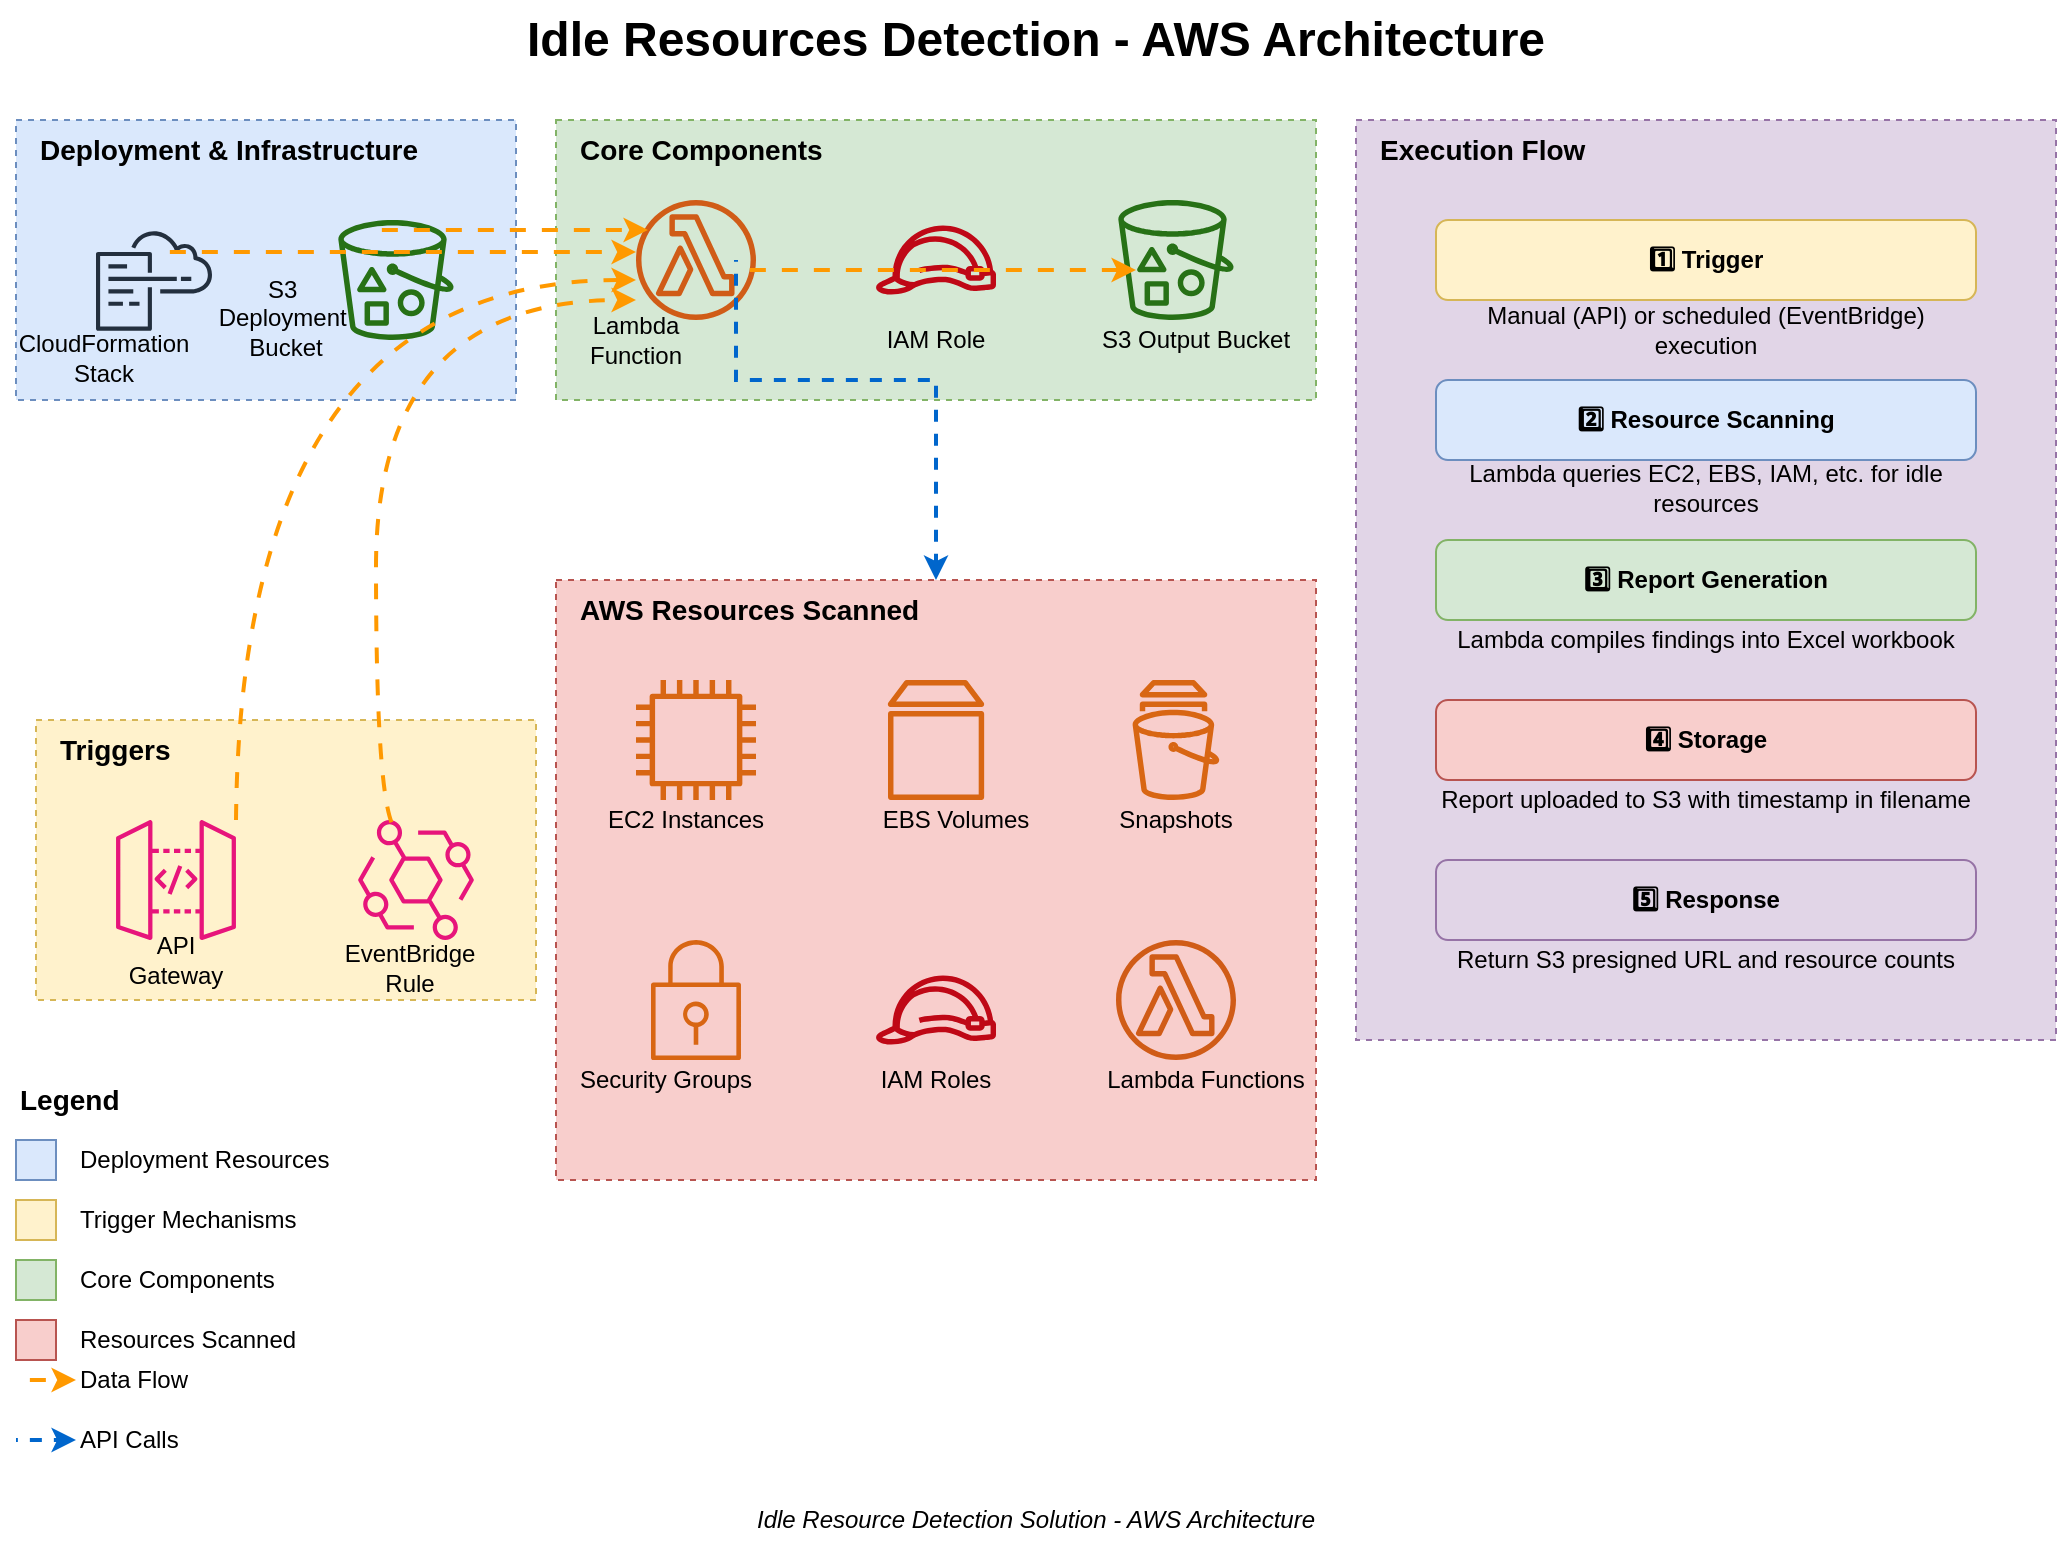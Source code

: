 <mxfile version="27.0.9">
  <diagram id="idle-resources-architecture" name="Idle Resources Architecture">
    <mxGraphModel dx="1426" dy="907" grid="0" gridSize="10" guides="1" tooltips="1" connect="1" arrows="1" fold="1" page="1" pageScale="1" pageWidth="1100" pageHeight="850" math="0" shadow="0">
      <root>
        <mxCell id="0" />
        <mxCell id="1" parent="0" />
        <mxCell id="title" value="&lt;font style=&quot;font-size: 24px&quot;&gt;&lt;b&gt;Idle Resources Detection - AWS Architecture&lt;/b&gt;&lt;/font&gt;" style="text;html=1;strokeColor=none;fillColor=none;align=center;verticalAlign=middle;whiteSpace=wrap;rounded=0;" parent="1" vertex="1">
          <mxGeometry x="250" y="20" width="600" height="40" as="geometry" />
        </mxCell>
        <mxCell id="deployment_section" value="Deployment &amp; Infrastructure" style="fillColor=#dae8fc;strokeColor=#6c8ebf;dashed=1;verticalAlign=top;align=left;spacingLeft=10;fontSize=14;container=1;collapsible=0;points=[[0,0],[0.25,0],[0.5,0],[0.75,0],[1,0],[1,0.25],[1,0.5],[1,0.75],[1,1],[0.75,1],[0.5,1],[0.25,1],[0,1],[0,0.75],[0,0.5],[0,0.25]];fontStyle=1" parent="1" vertex="1">
          <mxGeometry x="40" y="80" width="250" height="140" as="geometry" />
        </mxCell>
        <mxCell id="cloudformation" value="" style="outlineConnect=0;fontColor=#232F3E;gradientColor=none;fillColor=#232F3E;strokeColor=none;dashed=0;verticalLabelPosition=bottom;verticalAlign=top;align=center;html=1;fontSize=12;fontStyle=0;aspect=fixed;pointerEvents=1;shape=mxgraph.aws4.cloudformation;labelBackgroundColor=#ffffff;" parent="deployment_section" vertex="1">
          <mxGeometry x="40" y="50" width="58" height="60" as="geometry" />
        </mxCell>
        <mxCell id="cloudformation_label" value="CloudFormation Stack" style="text;html=1;strokeColor=none;fillColor=none;align=center;verticalAlign=middle;whiteSpace=wrap;rounded=0;" parent="deployment_section" vertex="1">
          <mxGeometry x="4" y="109" width="80" height="20" as="geometry" />
        </mxCell>
        <mxCell id="s3bucket_deployment" value="" style="outlineConnect=0;fontColor=#232F3E;gradientColor=none;fillColor=#277116;strokeColor=none;dashed=0;verticalLabelPosition=bottom;verticalAlign=top;align=center;html=1;fontSize=12;fontStyle=0;aspect=fixed;pointerEvents=1;shape=mxgraph.aws4.bucket_with_objects;" parent="deployment_section" vertex="1">
          <mxGeometry x="160" y="50" width="60" height="60" as="geometry" />
        </mxCell>
        <mxCell id="s3bucket_deployment_label" value="S3&amp;nbsp;&lt;div&gt;Deployment&amp;nbsp;&lt;/div&gt;&lt;div&gt;Bucket&lt;/div&gt;" style="text;html=1;strokeColor=none;fillColor=none;align=center;verticalAlign=middle;whiteSpace=wrap;rounded=0;" parent="deployment_section" vertex="1">
          <mxGeometry x="70" y="89" width="130" height="20" as="geometry" />
        </mxCell>
        <mxCell id="triggers_section" value="Triggers" style="fillColor=#fff2cc;strokeColor=#d6b656;dashed=1;verticalAlign=top;align=left;spacingLeft=10;fontSize=14;container=1;collapsible=0;points=[[0,0],[0.25,0],[0.5,0],[0.75,0],[1,0],[1,0.25],[1,0.5],[1,0.75],[1,1],[0.75,1],[0.5,1],[0.25,1],[0,1],[0,0.75],[0,0.5],[0,0.25]];fontStyle=1" parent="1" vertex="1">
          <mxGeometry x="50" y="380" width="250" height="140" as="geometry" />
        </mxCell>
        <mxCell id="apigateway" value="" style="outlineConnect=0;fontColor=#232F3E;gradientColor=none;fillColor=#E7157B;strokeColor=none;dashed=0;verticalLabelPosition=bottom;verticalAlign=top;align=center;html=1;fontSize=12;fontStyle=0;aspect=fixed;pointerEvents=1;shape=mxgraph.aws4.api_gateway;" parent="triggers_section" vertex="1">
          <mxGeometry x="40" y="50" width="60" height="60" as="geometry" />
        </mxCell>
        <mxCell id="apigateway_label" value="API Gateway" style="text;html=1;strokeColor=none;fillColor=none;align=center;verticalAlign=middle;whiteSpace=wrap;rounded=0;" parent="triggers_section" vertex="1">
          <mxGeometry x="40" y="110" width="60" height="20" as="geometry" />
        </mxCell>
        <mxCell id="eventbridge" value="" style="outlineConnect=0;fontColor=#232F3E;gradientColor=none;fillColor=#E7157B;strokeColor=none;dashed=0;verticalLabelPosition=bottom;verticalAlign=top;align=center;html=1;fontSize=12;fontStyle=0;aspect=fixed;pointerEvents=1;shape=mxgraph.aws4.eventbridge;" parent="triggers_section" vertex="1">
          <mxGeometry x="160" y="50" width="60" height="60" as="geometry" />
        </mxCell>
        <mxCell id="eventbridge_label" value="EventBridge Rule" style="text;html=1;strokeColor=none;fillColor=none;align=center;verticalAlign=middle;whiteSpace=wrap;rounded=0;" parent="triggers_section" vertex="1">
          <mxGeometry x="147" y="114" width="80" height="20" as="geometry" />
        </mxCell>
        <mxCell id="core_section" value="Core Components" style="fillColor=#d5e8d4;strokeColor=#82b366;dashed=1;verticalAlign=top;align=left;spacingLeft=10;fontSize=14;container=1;collapsible=0;points=[[0,0],[0.25,0],[0.5,0],[0.75,0],[1,0],[1,0.25],[1,0.5],[1,0.75],[1,1],[0.75,1],[0.5,1],[0.25,1],[0,1],[0,0.75],[0,0.5],[0,0.25]];fontStyle=1" parent="1" vertex="1">
          <mxGeometry x="310" y="80" width="380" height="140" as="geometry" />
        </mxCell>
        <mxCell id="lambda" value="" style="outlineConnect=0;fontColor=#232F3E;gradientColor=none;fillColor=#D05C17;strokeColor=none;dashed=0;verticalLabelPosition=bottom;verticalAlign=top;align=center;html=1;fontSize=12;fontStyle=0;aspect=fixed;pointerEvents=1;shape=mxgraph.aws4.lambda_function;" parent="core_section" vertex="1">
          <mxGeometry x="40" y="40" width="60" height="60" as="geometry" />
        </mxCell>
        <mxCell id="lambda_label" value="Lambda Function" style="text;html=1;strokeColor=none;fillColor=none;align=center;verticalAlign=middle;whiteSpace=wrap;rounded=0;" parent="core_section" vertex="1">
          <mxGeometry x="10" y="100" width="60" height="20" as="geometry" />
        </mxCell>
        <mxCell id="iam_role" value="" style="outlineConnect=0;fontColor=#232F3E;gradientColor=none;fillColor=#BF0816;strokeColor=none;dashed=0;verticalLabelPosition=bottom;verticalAlign=top;align=center;html=1;fontSize=12;fontStyle=0;aspect=fixed;pointerEvents=1;shape=mxgraph.aws4.role;" parent="core_section" vertex="1">
          <mxGeometry x="160" y="40" width="60" height="60" as="geometry" />
        </mxCell>
        <mxCell id="iam_role_label" value="IAM Role" style="text;html=1;strokeColor=none;fillColor=none;align=center;verticalAlign=middle;whiteSpace=wrap;rounded=0;" parent="core_section" vertex="1">
          <mxGeometry x="160" y="100" width="60" height="20" as="geometry" />
        </mxCell>
        <mxCell id="s3bucket_output" value="" style="outlineConnect=0;fontColor=#232F3E;gradientColor=none;fillColor=#277116;strokeColor=none;dashed=0;verticalLabelPosition=bottom;verticalAlign=top;align=center;html=1;fontSize=12;fontStyle=0;aspect=fixed;pointerEvents=1;shape=mxgraph.aws4.bucket_with_objects;" parent="core_section" vertex="1">
          <mxGeometry x="280" y="40" width="60" height="60" as="geometry" />
        </mxCell>
        <mxCell id="s3bucket_output_label" value="S3 Output Bucket" style="text;html=1;strokeColor=none;fillColor=none;align=center;verticalAlign=middle;whiteSpace=wrap;rounded=0;" parent="core_section" vertex="1">
          <mxGeometry x="270" y="100" width="100" height="20" as="geometry" />
        </mxCell>
        <mxCell id="scanned_resources_section" value="AWS Resources Scanned" style="fillColor=#f8cecc;strokeColor=#b85450;dashed=1;verticalAlign=top;align=left;spacingLeft=10;fontSize=14;container=1;collapsible=0;points=[[0,0],[0.25,0],[0.5,0],[0.75,0],[1,0],[1,0.25],[1,0.5],[1,0.75],[1,1],[0.75,1],[0.5,1],[0.25,1],[0,1],[0,0.75],[0,0.5],[0,0.25]];fontStyle=1" parent="1" vertex="1">
          <mxGeometry x="310" y="310" width="380" height="300" as="geometry" />
        </mxCell>
        <mxCell id="ec2_instances" value="" style="outlineConnect=0;fontColor=#232F3E;gradientColor=none;fillColor=#D86613;strokeColor=none;dashed=0;verticalLabelPosition=bottom;verticalAlign=top;align=center;html=1;fontSize=12;fontStyle=0;aspect=fixed;pointerEvents=1;shape=mxgraph.aws4.instance2;" parent="scanned_resources_section" vertex="1">
          <mxGeometry x="40" y="50" width="60" height="60" as="geometry" />
        </mxCell>
        <mxCell id="ec2_instances_label" value="EC2 Instances" style="text;html=1;strokeColor=none;fillColor=none;align=center;verticalAlign=middle;whiteSpace=wrap;rounded=0;" parent="scanned_resources_section" vertex="1">
          <mxGeometry x="20" y="110" width="90" height="20" as="geometry" />
        </mxCell>
        <mxCell id="ebs_volumes" value="" style="outlineConnect=0;fontColor=#232F3E;gradientColor=none;fillColor=#D86613;strokeColor=none;dashed=0;verticalLabelPosition=bottom;verticalAlign=top;align=center;html=1;fontSize=12;fontStyle=0;aspect=fixed;pointerEvents=1;shape=mxgraph.aws4.volume;" parent="scanned_resources_section" vertex="1">
          <mxGeometry x="160" y="50" width="60" height="60" as="geometry" />
        </mxCell>
        <mxCell id="ebs_volumes_label" value="EBS Volumes" style="text;html=1;strokeColor=none;fillColor=none;align=center;verticalAlign=middle;whiteSpace=wrap;rounded=0;" parent="scanned_resources_section" vertex="1">
          <mxGeometry x="160" y="110" width="80" height="20" as="geometry" />
        </mxCell>
        <mxCell id="snapshots" value="" style="outlineConnect=0;fontColor=#232F3E;gradientColor=none;fillColor=#D86613;strokeColor=none;dashed=0;verticalLabelPosition=bottom;verticalAlign=top;align=center;html=1;fontSize=12;fontStyle=0;aspect=fixed;pointerEvents=1;shape=mxgraph.aws4.snapshot;" parent="scanned_resources_section" vertex="1">
          <mxGeometry x="280" y="50" width="60" height="60" as="geometry" />
        </mxCell>
        <mxCell id="snapshots_label" value="Snapshots" style="text;html=1;strokeColor=none;fillColor=none;align=center;verticalAlign=middle;whiteSpace=wrap;rounded=0;" parent="scanned_resources_section" vertex="1">
          <mxGeometry x="280" y="110" width="60" height="20" as="geometry" />
        </mxCell>
        <mxCell id="security_groups" value="" style="outlineConnect=0;fontColor=#232F3E;gradientColor=none;fillColor=#D86613;strokeColor=none;dashed=0;verticalLabelPosition=bottom;verticalAlign=top;align=center;html=1;fontSize=12;fontStyle=0;aspect=fixed;pointerEvents=1;shape=mxgraph.aws4.security_group;" parent="scanned_resources_section" vertex="1">
          <mxGeometry x="40" y="180" width="60" height="60" as="geometry" />
        </mxCell>
        <mxCell id="security_groups_label" value="Security Groups" style="text;html=1;strokeColor=none;fillColor=none;align=center;verticalAlign=middle;whiteSpace=wrap;rounded=0;" parent="scanned_resources_section" vertex="1">
          <mxGeometry x="10" y="240" width="90" height="20" as="geometry" />
        </mxCell>
        <mxCell id="iam_roles_label" value="IAM Roles" style="text;html=1;strokeColor=none;fillColor=none;align=center;verticalAlign=middle;whiteSpace=wrap;rounded=0;" parent="scanned_resources_section" vertex="1">
          <mxGeometry x="160" y="240" width="60" height="20" as="geometry" />
        </mxCell>
        <mxCell id="lambda_functions" value="" style="outlineConnect=0;fontColor=#232F3E;gradientColor=none;fillColor=#D05C17;strokeColor=none;dashed=0;verticalLabelPosition=bottom;verticalAlign=top;align=center;html=1;fontSize=12;fontStyle=0;aspect=fixed;pointerEvents=1;shape=mxgraph.aws4.lambda_function;" parent="scanned_resources_section" vertex="1">
          <mxGeometry x="280" y="180" width="60" height="60" as="geometry" />
        </mxCell>
        <mxCell id="lambda_functions_label" value="Lambda Functions" style="text;html=1;strokeColor=none;fillColor=none;align=center;verticalAlign=middle;whiteSpace=wrap;rounded=0;" parent="scanned_resources_section" vertex="1">
          <mxGeometry x="270" y="240" width="110" height="20" as="geometry" />
        </mxCell>
        <mxCell id="-xKElnmR4kTcamzu59vm-1" value="" style="outlineConnect=0;fontColor=#232F3E;gradientColor=none;fillColor=#BF0816;strokeColor=none;dashed=0;verticalLabelPosition=bottom;verticalAlign=top;align=center;html=1;fontSize=12;fontStyle=0;aspect=fixed;pointerEvents=1;shape=mxgraph.aws4.role;" parent="scanned_resources_section" vertex="1">
          <mxGeometry x="160" y="185" width="60" height="60" as="geometry" />
        </mxCell>
        <mxCell id="flow_section" value="Execution Flow" style="fillColor=#e1d5e7;strokeColor=#9673a6;dashed=1;verticalAlign=top;align=left;spacingLeft=10;fontSize=14;container=1;collapsible=0;points=[[0,0],[0.25,0],[0.5,0],[0.75,0],[1,0],[1,0.25],[1,0.5],[1,0.75],[1,1],[0.75,1],[0.5,1],[0.25,1],[0,1],[0,0.75],[0,0.5],[0,0.25]];fontStyle=1" parent="1" vertex="1">
          <mxGeometry x="710" y="80" width="350" height="460" as="geometry" />
        </mxCell>
        <mxCell id="flow1" value="1️⃣ Trigger" style="rounded=1;whiteSpace=wrap;html=1;fillColor=#fff2cc;strokeColor=#d6b656;fontStyle=1" parent="flow_section" vertex="1">
          <mxGeometry x="40" y="50" width="270" height="40" as="geometry" />
        </mxCell>
        <mxCell id="flow1_desc" value="Manual (API) or scheduled (EventBridge) execution" style="text;html=1;strokeColor=none;fillColor=none;align=center;verticalAlign=middle;whiteSpace=wrap;rounded=0;" parent="flow_section" vertex="1">
          <mxGeometry x="40" y="95" width="270" height="20" as="geometry" />
        </mxCell>
        <mxCell id="flow2" value="2️⃣ Resource Scanning" style="rounded=1;whiteSpace=wrap;html=1;fillColor=#dae8fc;strokeColor=#6c8ebf;fontStyle=1" parent="flow_section" vertex="1">
          <mxGeometry x="40" y="130" width="270" height="40" as="geometry" />
        </mxCell>
        <mxCell id="flow2_desc" value="Lambda queries EC2, EBS, IAM, etc. for idle resources" style="text;html=1;strokeColor=none;fillColor=none;align=center;verticalAlign=middle;whiteSpace=wrap;rounded=0;" parent="flow_section" vertex="1">
          <mxGeometry x="40" y="174" width="270" height="20" as="geometry" />
        </mxCell>
        <mxCell id="flow3" value="3️⃣ Report Generation" style="rounded=1;whiteSpace=wrap;html=1;fillColor=#d5e8d4;strokeColor=#82b366;fontStyle=1" parent="flow_section" vertex="1">
          <mxGeometry x="40" y="210" width="270" height="40" as="geometry" />
        </mxCell>
        <mxCell id="flow3_desc" value="Lambda compiles findings into Excel workbook" style="text;html=1;strokeColor=none;fillColor=none;align=center;verticalAlign=middle;whiteSpace=wrap;rounded=0;" parent="flow_section" vertex="1">
          <mxGeometry x="40" y="250" width="270" height="20" as="geometry" />
        </mxCell>
        <mxCell id="flow4" value="4️⃣ Storage" style="rounded=1;whiteSpace=wrap;html=1;fillColor=#f8cecc;strokeColor=#b85450;fontStyle=1" parent="flow_section" vertex="1">
          <mxGeometry x="40" y="290" width="270" height="40" as="geometry" />
        </mxCell>
        <mxCell id="flow4_desc" value="Report uploaded to S3 with timestamp in filename" style="text;html=1;strokeColor=none;fillColor=none;align=center;verticalAlign=middle;whiteSpace=wrap;rounded=0;" parent="flow_section" vertex="1">
          <mxGeometry x="40" y="330" width="270" height="20" as="geometry" />
        </mxCell>
        <mxCell id="flow5" value="5️⃣ Response" style="rounded=1;whiteSpace=wrap;html=1;fillColor=#e1d5e7;strokeColor=#9673a6;fontStyle=1" parent="flow_section" vertex="1">
          <mxGeometry x="40" y="370" width="270" height="40" as="geometry" />
        </mxCell>
        <mxCell id="flow5_desc" value="Return S3 presigned URL and resource counts" style="text;html=1;strokeColor=none;fillColor=none;align=center;verticalAlign=middle;whiteSpace=wrap;rounded=0;" parent="flow_section" vertex="1">
          <mxGeometry x="40" y="410" width="270" height="20" as="geometry" />
        </mxCell>
        <mxCell id="conn1" value="" style="edgeStyle=orthogonalEdgeStyle;rounded=0;orthogonalLoop=1;jettySize=auto;html=1;startArrow=none;startFill=0;endArrow=classic;endFill=1;strokeWidth=2;strokeColor=#FF9900;flowAnimation=1;" parent="1" edge="1">
          <mxGeometry relative="1" as="geometry">
            <mxPoint x="110" y="146" as="sourcePoint" />
            <mxPoint x="350" y="146" as="targetPoint" />
          </mxGeometry>
        </mxCell>
        <mxCell id="conn2" value="" style="edgeStyle=orthogonalEdgeStyle;rounded=0;orthogonalLoop=1;jettySize=auto;html=1;startArrow=none;startFill=0;endArrow=classic;endFill=1;strokeWidth=2;strokeColor=#FF9900;flowAnimation=1;" parent="1" edge="1">
          <mxGeometry relative="1" as="geometry">
            <mxPoint x="216" y="135" as="sourcePoint" />
            <mxPoint x="356" y="135" as="targetPoint" />
            <Array as="points">
              <mxPoint x="216" y="135" />
            </Array>
          </mxGeometry>
        </mxCell>
        <mxCell id="conn3" value="" style="edgeStyle=orthogonalEdgeStyle;rounded=0;orthogonalLoop=1;jettySize=auto;html=1;startArrow=none;startFill=0;endArrow=classic;endFill=1;strokeWidth=2;strokeColor=#FF9900;flowAnimation=1;curved=1;" parent="1" target="lambda" edge="1">
          <mxGeometry relative="1" as="geometry">
            <mxPoint x="149.973" y="437" as="sourcePoint" />
            <mxPoint x="290" y="260" as="targetPoint" />
            <Array as="points">
              <mxPoint x="150" y="160" />
            </Array>
          </mxGeometry>
        </mxCell>
        <mxCell id="conn4" value="" style="edgeStyle=orthogonalEdgeStyle;rounded=0;orthogonalLoop=1;jettySize=auto;html=1;startArrow=none;startFill=0;endArrow=classic;endFill=1;strokeWidth=2;strokeColor=#FF9900;flowAnimation=1;curved=1;" parent="1" target="lambda" edge="1">
          <mxGeometry relative="1" as="geometry">
            <mxPoint x="232.0" y="436.01" as="sourcePoint" />
            <mxPoint x="349" y="156.01" as="targetPoint" />
            <Array as="points">
              <mxPoint x="220" y="437" />
              <mxPoint x="220" y="170" />
            </Array>
          </mxGeometry>
        </mxCell>
        <mxCell id="conn5" value="" style="edgeStyle=orthogonalEdgeStyle;rounded=0;orthogonalLoop=1;jettySize=auto;html=1;startArrow=none;startFill=0;endArrow=classic;endFill=1;strokeWidth=2;strokeColor=#0066CC;dashed=1;flowAnimation=1;" parent="1" edge="1">
          <mxGeometry relative="1" as="geometry">
            <mxPoint x="400" y="150" as="sourcePoint" />
            <mxPoint x="500" y="310" as="targetPoint" />
            <Array as="points">
              <mxPoint x="400" y="210" />
              <mxPoint x="500" y="210" />
            </Array>
          </mxGeometry>
        </mxCell>
        <mxCell id="conn6" value="" style="edgeStyle=orthogonalEdgeStyle;rounded=0;orthogonalLoop=1;jettySize=auto;html=1;startArrow=none;startFill=0;endArrow=classic;endFill=1;strokeWidth=2;strokeColor=#FF9900;flowAnimation=1;" parent="1" edge="1">
          <mxGeometry relative="1" as="geometry">
            <mxPoint x="400" y="155" as="sourcePoint" />
            <mxPoint x="600" y="155" as="targetPoint" />
          </mxGeometry>
        </mxCell>
        <mxCell id="legend_title" value="&lt;b&gt;Legend&lt;/b&gt;" style="text;html=1;strokeColor=none;fillColor=none;align=left;verticalAlign=middle;whiteSpace=wrap;rounded=0;fontSize=14;" parent="1" vertex="1">
          <mxGeometry x="40" y="560" width="100" height="20" as="geometry" />
        </mxCell>
        <mxCell id="legend1" value="" style="rounded=0;whiteSpace=wrap;html=1;fillColor=#dae8fc;strokeColor=#6c8ebf;" parent="1" vertex="1">
          <mxGeometry x="40" y="590" width="20" height="20" as="geometry" />
        </mxCell>
        <mxCell id="legend1_text" value="Deployment Resources" style="text;html=1;strokeColor=none;fillColor=none;align=left;verticalAlign=middle;whiteSpace=wrap;rounded=0;" parent="1" vertex="1">
          <mxGeometry x="70" y="590" width="150" height="20" as="geometry" />
        </mxCell>
        <mxCell id="legend2" value="" style="rounded=0;whiteSpace=wrap;html=1;fillColor=#fff2cc;strokeColor=#d6b656;" parent="1" vertex="1">
          <mxGeometry x="40" y="620" width="20" height="20" as="geometry" />
        </mxCell>
        <mxCell id="legend2_text" value="Trigger Mechanisms" style="text;html=1;strokeColor=none;fillColor=none;align=left;verticalAlign=middle;whiteSpace=wrap;rounded=0;" parent="1" vertex="1">
          <mxGeometry x="70" y="620" width="150" height="20" as="geometry" />
        </mxCell>
        <mxCell id="legend3" value="" style="rounded=0;whiteSpace=wrap;html=1;fillColor=#d5e8d4;strokeColor=#82b366;" parent="1" vertex="1">
          <mxGeometry x="40" y="650" width="20" height="20" as="geometry" />
        </mxCell>
        <mxCell id="legend3_text" value="Core Components" style="text;html=1;strokeColor=none;fillColor=none;align=left;verticalAlign=middle;whiteSpace=wrap;rounded=0;" parent="1" vertex="1">
          <mxGeometry x="70" y="650" width="150" height="20" as="geometry" />
        </mxCell>
        <mxCell id="legend4" value="" style="rounded=0;whiteSpace=wrap;html=1;fillColor=#f8cecc;strokeColor=#b85450;" parent="1" vertex="1">
          <mxGeometry x="40" y="680" width="20" height="20" as="geometry" />
        </mxCell>
        <mxCell id="legend4_text" value="Resources Scanned" style="text;html=1;strokeColor=none;fillColor=none;align=left;verticalAlign=middle;whiteSpace=wrap;rounded=0;" parent="1" vertex="1">
          <mxGeometry x="70" y="680" width="150" height="20" as="geometry" />
        </mxCell>
        <mxCell id="legend5" value="" style="endArrow=classic;html=1;strokeWidth=2;strokeColor=#FF9900;flowAnimation=1;" parent="1" edge="1">
          <mxGeometry width="50" height="50" relative="1" as="geometry">
            <mxPoint x="40" y="710" as="sourcePoint" />
            <mxPoint x="70" y="710" as="targetPoint" />
          </mxGeometry>
        </mxCell>
        <mxCell id="legend5_text" value="Data Flow" style="text;html=1;strokeColor=none;fillColor=none;align=left;verticalAlign=middle;whiteSpace=wrap;rounded=0;" parent="1" vertex="1">
          <mxGeometry x="70" y="700" width="150" height="20" as="geometry" />
        </mxCell>
        <mxCell id="legend6" value="" style="endArrow=classic;html=1;strokeWidth=2;strokeColor=#0066CC;dashed=1;flowAnimation=1;" parent="1" edge="1">
          <mxGeometry width="50" height="50" relative="1" as="geometry">
            <mxPoint x="40" y="740" as="sourcePoint" />
            <mxPoint x="70" y="740" as="targetPoint" />
          </mxGeometry>
        </mxCell>
        <mxCell id="legend6_text" value="API Calls" style="text;html=1;strokeColor=none;fillColor=none;align=left;verticalAlign=middle;whiteSpace=wrap;rounded=0;" parent="1" vertex="1">
          <mxGeometry x="70" y="730" width="150" height="20" as="geometry" />
        </mxCell>
        <mxCell id="footer" value="Idle Resource Detection Solution - AWS Architecture" style="text;html=1;strokeColor=none;fillColor=none;align=center;verticalAlign=middle;whiteSpace=wrap;rounded=0;fontSize=12;fontStyle=2" parent="1" vertex="1">
          <mxGeometry x="400" y="770" width="300" height="20" as="geometry" />
        </mxCell>
      </root>
    </mxGraphModel>
  </diagram>
</mxfile>
